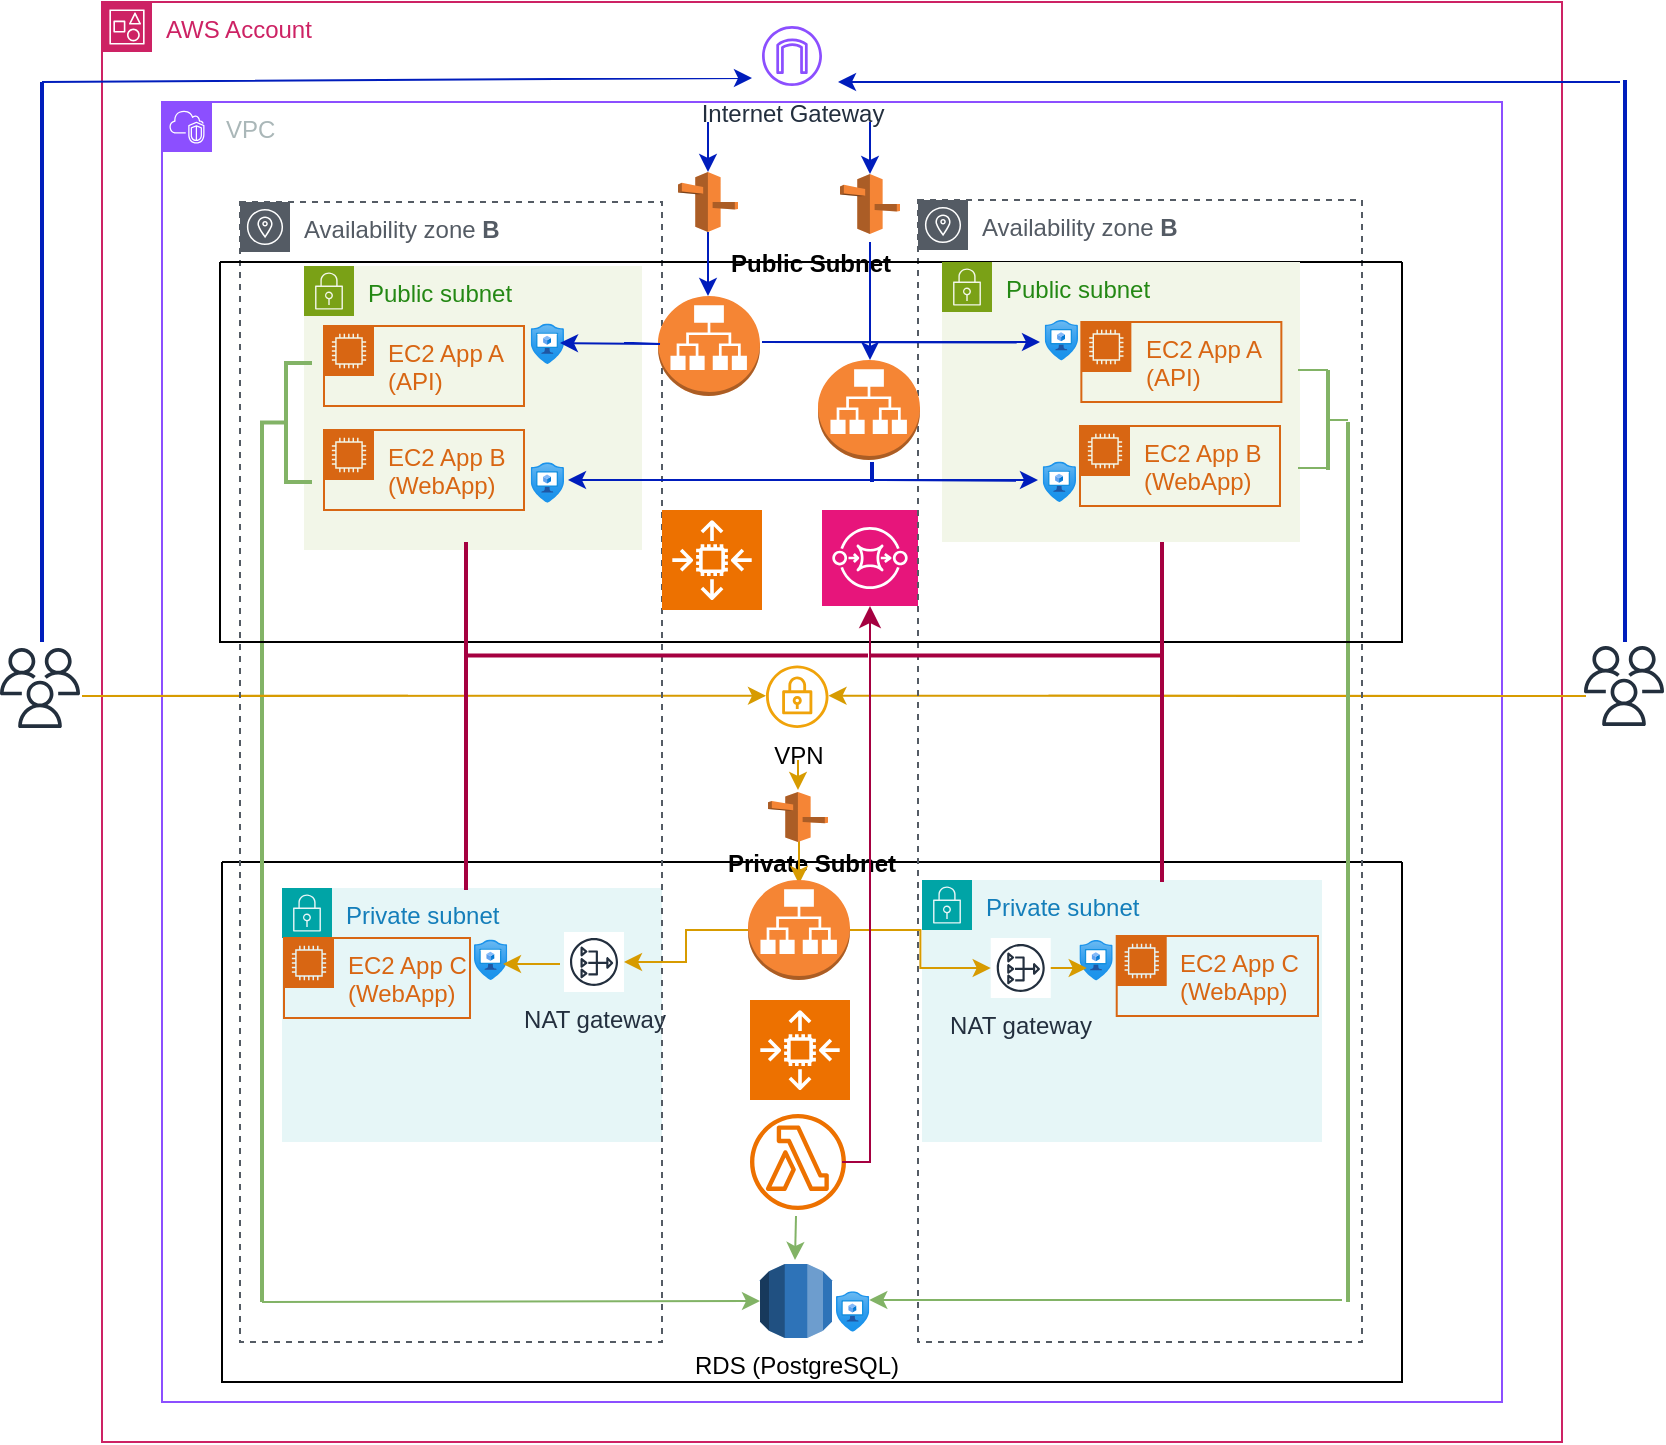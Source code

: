 <mxfile version="24.2.1" type="github">
  <diagram name="Page-1" id="gSooiQx2TL4_eroyyXrg">
    <mxGraphModel dx="1194" dy="716" grid="1" gridSize="10" guides="1" tooltips="1" connect="1" arrows="1" fold="1" page="1" pageScale="1" pageWidth="850" pageHeight="1100" math="0" shadow="0">
      <root>
        <mxCell id="0" />
        <mxCell id="1" parent="0" />
        <mxCell id="qh6bIkeYXSryROl8LY-i-43" value="AWS Account" style="points=[[0,0],[0.25,0],[0.5,0],[0.75,0],[1,0],[1,0.25],[1,0.5],[1,0.75],[1,1],[0.75,1],[0.5,1],[0.25,1],[0,1],[0,0.75],[0,0.5],[0,0.25]];outlineConnect=0;gradientColor=none;html=1;whiteSpace=wrap;fontSize=12;fontStyle=0;container=1;pointerEvents=0;collapsible=0;recursiveResize=0;shape=mxgraph.aws4.group;grIcon=mxgraph.aws4.group_account;strokeColor=#CD2264;fillColor=none;verticalAlign=top;align=left;spacingLeft=30;fontColor=#CD2264;dashed=0;" parent="1" vertex="1">
          <mxGeometry x="60" y="20" width="730" height="720" as="geometry" />
        </mxCell>
        <mxCell id="qh6bIkeYXSryROl8LY-i-1" value="VPC" style="points=[[0,0],[0.25,0],[0.5,0],[0.75,0],[1,0],[1,0.25],[1,0.5],[1,0.75],[1,1],[0.75,1],[0.5,1],[0.25,1],[0,1],[0,0.75],[0,0.5],[0,0.25]];outlineConnect=0;gradientColor=none;html=1;whiteSpace=wrap;fontSize=12;fontStyle=0;container=1;pointerEvents=0;collapsible=0;recursiveResize=0;shape=mxgraph.aws4.group;grIcon=mxgraph.aws4.group_vpc2;strokeColor=#8C4FFF;fillColor=none;verticalAlign=top;align=left;spacingLeft=30;fontColor=#AAB7B8;dashed=0;" parent="qh6bIkeYXSryROl8LY-i-43" vertex="1">
          <mxGeometry x="30" y="50" width="670" height="650" as="geometry" />
        </mxCell>
        <mxCell id="qh6bIkeYXSryROl8LY-i-3" value="Public subnet" style="points=[[0,0],[0.25,0],[0.5,0],[0.75,0],[1,0],[1,0.25],[1,0.5],[1,0.75],[1,1],[0.75,1],[0.5,1],[0.25,1],[0,1],[0,0.75],[0,0.5],[0,0.25]];outlineConnect=0;gradientColor=none;html=1;whiteSpace=wrap;fontSize=12;fontStyle=0;container=1;pointerEvents=0;collapsible=0;recursiveResize=0;shape=mxgraph.aws4.group;grIcon=mxgraph.aws4.group_security_group;grStroke=0;strokeColor=#7AA116;fillColor=#F2F6E8;verticalAlign=top;align=left;spacingLeft=30;fontColor=#248814;dashed=0;" parent="qh6bIkeYXSryROl8LY-i-1" vertex="1">
          <mxGeometry x="71" y="82" width="169" height="142" as="geometry" />
        </mxCell>
        <mxCell id="qh6bIkeYXSryROl8LY-i-5" value="EC2 App A (API)" style="points=[[0,0],[0.25,0],[0.5,0],[0.75,0],[1,0],[1,0.25],[1,0.5],[1,0.75],[1,1],[0.75,1],[0.5,1],[0.25,1],[0,1],[0,0.75],[0,0.5],[0,0.25]];outlineConnect=0;gradientColor=none;html=1;whiteSpace=wrap;fontSize=12;fontStyle=0;container=1;pointerEvents=0;collapsible=0;recursiveResize=0;shape=mxgraph.aws4.group;grIcon=mxgraph.aws4.group_ec2_instance_contents;strokeColor=#D86613;fillColor=none;verticalAlign=top;align=left;spacingLeft=30;fontColor=#D86613;dashed=0;" parent="qh6bIkeYXSryROl8LY-i-3" vertex="1">
          <mxGeometry x="10" y="30" width="100" height="40" as="geometry" />
        </mxCell>
        <mxCell id="qh6bIkeYXSryROl8LY-i-6" value="EC2 App B (WebApp)" style="points=[[0,0],[0.25,0],[0.5,0],[0.75,0],[1,0],[1,0.25],[1,0.5],[1,0.75],[1,1],[0.75,1],[0.5,1],[0.25,1],[0,1],[0,0.75],[0,0.5],[0,0.25]];outlineConnect=0;gradientColor=none;html=1;whiteSpace=wrap;fontSize=12;fontStyle=0;container=1;pointerEvents=0;collapsible=0;recursiveResize=0;shape=mxgraph.aws4.group;grIcon=mxgraph.aws4.group_ec2_instance_contents;strokeColor=#D86613;fillColor=none;verticalAlign=top;align=left;spacingLeft=30;fontColor=#D86613;dashed=0;" parent="qh6bIkeYXSryROl8LY-i-3" vertex="1">
          <mxGeometry x="10" y="82" width="100" height="40" as="geometry" />
        </mxCell>
        <mxCell id="qh6bIkeYXSryROl8LY-i-10" value="" style="image;aspect=fixed;html=1;points=[];align=center;fontSize=12;image=img/lib/azure2/security/Application_Security_Groups.svg;" parent="qh6bIkeYXSryROl8LY-i-3" vertex="1">
          <mxGeometry x="113.36" y="98.15" width="16.64" height="20.21" as="geometry" />
        </mxCell>
        <mxCell id="qh6bIkeYXSryROl8LY-i-38" value="" style="image;aspect=fixed;html=1;points=[];align=center;fontSize=12;image=img/lib/azure2/security/Application_Security_Groups.svg;" parent="qh6bIkeYXSryROl8LY-i-3" vertex="1">
          <mxGeometry x="113.36" y="28.79" width="16.64" height="20.21" as="geometry" />
        </mxCell>
        <mxCell id="qh6bIkeYXSryROl8LY-i-16" value="Private subnet" style="points=[[0,0],[0.25,0],[0.5,0],[0.75,0],[1,0],[1,0.25],[1,0.5],[1,0.75],[1,1],[0.75,1],[0.5,1],[0.25,1],[0,1],[0,0.75],[0,0.5],[0,0.25]];outlineConnect=0;gradientColor=none;html=1;whiteSpace=wrap;fontSize=12;fontStyle=0;container=1;pointerEvents=0;collapsible=0;recursiveResize=0;shape=mxgraph.aws4.group;grIcon=mxgraph.aws4.group_security_group;grStroke=0;strokeColor=#00A4A6;fillColor=#E6F6F7;verticalAlign=top;align=left;spacingLeft=30;fontColor=#147EBA;dashed=0;" parent="qh6bIkeYXSryROl8LY-i-1" vertex="1">
          <mxGeometry x="60" y="393" width="190" height="127" as="geometry" />
        </mxCell>
        <mxCell id="qh6bIkeYXSryROl8LY-i-17" value="EC2 App C (WebApp)" style="points=[[0,0],[0.25,0],[0.5,0],[0.75,0],[1,0],[1,0.25],[1,0.5],[1,0.75],[1,1],[0.75,1],[0.5,1],[0.25,1],[0,1],[0,0.75],[0,0.5],[0,0.25]];outlineConnect=0;gradientColor=none;html=1;whiteSpace=wrap;fontSize=12;fontStyle=0;container=1;pointerEvents=0;collapsible=0;recursiveResize=0;shape=mxgraph.aws4.group;grIcon=mxgraph.aws4.group_ec2_instance_contents;strokeColor=#D86613;fillColor=none;verticalAlign=top;align=left;spacingLeft=30;fontColor=#D86613;dashed=0;" parent="qh6bIkeYXSryROl8LY-i-16" vertex="1">
          <mxGeometry x="1" y="25" width="93" height="40" as="geometry" />
        </mxCell>
        <mxCell id="qh6bIkeYXSryROl8LY-i-20" value="" style="sketch=0;outlineConnect=0;fontColor=#232F3E;gradientColor=none;fillColor=#ED7100;strokeColor=none;dashed=0;verticalLabelPosition=bottom;verticalAlign=top;align=center;html=1;fontSize=12;fontStyle=0;aspect=fixed;pointerEvents=1;shape=mxgraph.aws4.lambda_function;" parent="qh6bIkeYXSryROl8LY-i-16" vertex="1">
          <mxGeometry x="234" y="113" width="48" height="48" as="geometry" />
        </mxCell>
        <mxCell id="qh6bIkeYXSryROl8LY-i-41" value="" style="image;aspect=fixed;html=1;points=[];align=center;fontSize=12;image=img/lib/azure2/security/Application_Security_Groups.svg;" parent="qh6bIkeYXSryROl8LY-i-16" vertex="1">
          <mxGeometry x="96" y="25.79" width="16.64" height="20.21" as="geometry" />
        </mxCell>
        <mxCell id="qh6bIkeYXSryROl8LY-i-45" value="Internet Gateway" style="sketch=0;outlineConnect=0;fontColor=#232F3E;gradientColor=none;fillColor=#8C4FFF;strokeColor=none;dashed=0;verticalLabelPosition=bottom;verticalAlign=top;align=center;html=1;fontSize=12;fontStyle=0;aspect=fixed;pointerEvents=1;shape=mxgraph.aws4.internet_gateway;" parent="qh6bIkeYXSryROl8LY-i-1" vertex="1">
          <mxGeometry x="300" y="-38" width="30" height="30" as="geometry" />
        </mxCell>
        <mxCell id="qh6bIkeYXSryROl8LY-i-59" value="" style="sketch=0;points=[[0,0,0],[0.25,0,0],[0.5,0,0],[0.75,0,0],[1,0,0],[0,1,0],[0.25,1,0],[0.5,1,0],[0.75,1,0],[1,1,0],[0,0.25,0],[0,0.5,0],[0,0.75,0],[1,0.25,0],[1,0.5,0],[1,0.75,0]];outlineConnect=0;fontColor=#232F3E;fillColor=#E7157B;strokeColor=#ffffff;dashed=0;verticalLabelPosition=bottom;verticalAlign=top;align=center;html=1;fontSize=12;fontStyle=0;aspect=fixed;shape=mxgraph.aws4.resourceIcon;resIcon=mxgraph.aws4.sqs;" parent="qh6bIkeYXSryROl8LY-i-1" vertex="1">
          <mxGeometry x="330" y="204" width="48" height="48" as="geometry" />
        </mxCell>
        <mxCell id="qh6bIkeYXSryROl8LY-i-111" value="Private Subnet" style="swimlane;startSize=0;" parent="qh6bIkeYXSryROl8LY-i-1" vertex="1">
          <mxGeometry x="30" y="380" width="590" height="260" as="geometry" />
        </mxCell>
        <mxCell id="qh6bIkeYXSryROl8LY-i-98" value="NAT gateway" style="sketch=0;outlineConnect=0;fontColor=#232F3E;gradientColor=none;strokeColor=#232F3E;fillColor=#ffffff;dashed=0;verticalLabelPosition=bottom;verticalAlign=top;align=center;html=1;fontSize=12;fontStyle=0;aspect=fixed;shape=mxgraph.aws4.resourceIcon;resIcon=mxgraph.aws4.nat_gateway;" parent="qh6bIkeYXSryROl8LY-i-111" vertex="1">
          <mxGeometry x="171" y="35" width="30" height="30" as="geometry" />
        </mxCell>
        <mxCell id="qh6bIkeYXSryROl8LY-i-85" value="Private subnet" style="points=[[0,0],[0.25,0],[0.5,0],[0.75,0],[1,0],[1,0.25],[1,0.5],[1,0.75],[1,1],[0.75,1],[0.5,1],[0.25,1],[0,1],[0,0.75],[0,0.5],[0,0.25]];outlineConnect=0;gradientColor=none;html=1;whiteSpace=wrap;fontSize=12;fontStyle=0;container=1;pointerEvents=0;collapsible=0;recursiveResize=0;shape=mxgraph.aws4.group;grIcon=mxgraph.aws4.group_security_group;grStroke=0;strokeColor=#00A4A6;fillColor=#E6F6F7;verticalAlign=top;align=left;spacingLeft=30;fontColor=#147EBA;dashed=0;" parent="qh6bIkeYXSryROl8LY-i-111" vertex="1">
          <mxGeometry x="350" y="9" width="200" height="131" as="geometry" />
        </mxCell>
        <mxCell id="qh6bIkeYXSryROl8LY-i-86" value="EC2 App C (WebApp)" style="points=[[0,0],[0.25,0],[0.5,0],[0.75,0],[1,0],[1,0.25],[1,0.5],[1,0.75],[1,1],[0.75,1],[0.5,1],[0.25,1],[0,1],[0,0.75],[0,0.5],[0,0.25]];outlineConnect=0;gradientColor=none;html=1;whiteSpace=wrap;fontSize=12;fontStyle=0;container=1;pointerEvents=0;collapsible=0;recursiveResize=0;shape=mxgraph.aws4.group;grIcon=mxgraph.aws4.group_ec2_instance_contents;strokeColor=#D86613;fillColor=none;verticalAlign=top;align=left;spacingLeft=30;fontColor=#D86613;dashed=0;" parent="qh6bIkeYXSryROl8LY-i-85" vertex="1">
          <mxGeometry x="97.36" y="28" width="100.64" height="40" as="geometry" />
        </mxCell>
        <mxCell id="qh6bIkeYXSryROl8LY-i-91" value="" style="image;aspect=fixed;html=1;points=[];align=center;fontSize=12;image=img/lib/azure2/security/Application_Security_Groups.svg;" parent="qh6bIkeYXSryROl8LY-i-85" vertex="1">
          <mxGeometry x="78.72" y="30" width="16.64" height="20.21" as="geometry" />
        </mxCell>
        <mxCell id="qh6bIkeYXSryROl8LY-i-157" value="" style="edgeStyle=orthogonalEdgeStyle;rounded=0;orthogonalLoop=1;jettySize=auto;html=1;fillColor=#ffe6cc;strokeColor=#d79b00;" parent="qh6bIkeYXSryROl8LY-i-85" edge="1">
          <mxGeometry relative="1" as="geometry">
            <mxPoint x="47.36" y="44" as="sourcePoint" />
            <mxPoint x="82.36" y="44" as="targetPoint" />
          </mxGeometry>
        </mxCell>
        <mxCell id="qh6bIkeYXSryROl8LY-i-121" value="NAT gateway" style="sketch=0;outlineConnect=0;fontColor=#232F3E;gradientColor=none;strokeColor=#232F3E;fillColor=#ffffff;dashed=0;verticalLabelPosition=bottom;verticalAlign=top;align=center;html=1;fontSize=12;fontStyle=0;aspect=fixed;shape=mxgraph.aws4.resourceIcon;resIcon=mxgraph.aws4.nat_gateway;" parent="qh6bIkeYXSryROl8LY-i-85" vertex="1">
          <mxGeometry x="34.36" y="29" width="30" height="30" as="geometry" />
        </mxCell>
        <mxCell id="qh6bIkeYXSryROl8LY-i-24" value="RDS (PostgreSQL)" style="outlineConnect=0;dashed=0;verticalLabelPosition=bottom;verticalAlign=top;align=center;html=1;shape=mxgraph.aws3.rds;fillColor=#2E73B8;gradientColor=none;" parent="qh6bIkeYXSryROl8LY-i-111" vertex="1">
          <mxGeometry x="269" y="201" width="36" height="37" as="geometry" />
        </mxCell>
        <mxCell id="qh6bIkeYXSryROl8LY-i-39" value="" style="image;aspect=fixed;html=1;points=[];align=center;fontSize=12;image=img/lib/azure2/security/Application_Security_Groups.svg;" parent="qh6bIkeYXSryROl8LY-i-111" vertex="1">
          <mxGeometry x="307" y="214.64" width="16.64" height="20.21" as="geometry" />
        </mxCell>
        <mxCell id="qh6bIkeYXSryROl8LY-i-169" value="" style="endArrow=classic;html=1;rounded=0;fillColor=#d5e8d4;strokeColor=#82b366;" parent="qh6bIkeYXSryROl8LY-i-111" edge="1">
          <mxGeometry width="50" height="50" relative="1" as="geometry">
            <mxPoint x="287" y="177" as="sourcePoint" />
            <mxPoint x="286.5" y="199" as="targetPoint" />
          </mxGeometry>
        </mxCell>
        <mxCell id="qh6bIkeYXSryROl8LY-i-208" value="" style="endArrow=classic;html=1;rounded=0;fillColor=#d5e8d4;strokeColor=#82b366;" parent="qh6bIkeYXSryROl8LY-i-111" edge="1">
          <mxGeometry width="50" height="50" relative="1" as="geometry">
            <mxPoint x="433.64" y="219" as="sourcePoint" />
            <mxPoint x="323.64" y="219" as="targetPoint" />
            <Array as="points">
              <mxPoint x="560" y="219" />
            </Array>
          </mxGeometry>
        </mxCell>
        <mxCell id="qh6bIkeYXSryROl8LY-i-210" value="" style="endArrow=classic;html=1;rounded=0;fillColor=#ffe6cc;strokeColor=#d79b00;" parent="qh6bIkeYXSryROl8LY-i-111" edge="1">
          <mxGeometry width="50" height="50" relative="1" as="geometry">
            <mxPoint x="288.5" y="-14" as="sourcePoint" />
            <mxPoint x="288.5" y="11" as="targetPoint" />
          </mxGeometry>
        </mxCell>
        <mxCell id="qh6bIkeYXSryROl8LY-i-211" value="" style="edgeStyle=orthogonalEdgeStyle;rounded=0;orthogonalLoop=1;jettySize=auto;html=1;fillColor=#ffe6cc;strokeColor=#d79b00;" parent="qh6bIkeYXSryROl8LY-i-111" edge="1">
          <mxGeometry relative="1" as="geometry">
            <mxPoint x="169" y="51" as="sourcePoint" />
            <mxPoint x="140.5" y="51" as="targetPoint" />
          </mxGeometry>
        </mxCell>
        <mxCell id="qh6bIkeYXSryROl8LY-i-47" value="VPN" style="sketch=0;outlineConnect=0;fillColor=#f0a30a;strokeColor=#BD7000;dashed=0;verticalLabelPosition=bottom;verticalAlign=top;align=center;html=1;fontSize=12;fontStyle=0;aspect=fixed;pointerEvents=1;shape=mxgraph.aws4.vpn_gateway;fontColor=#000000;" parent="qh6bIkeYXSryROl8LY-i-1" vertex="1">
          <mxGeometry x="302" y="281.75" width="31.25" height="31.25" as="geometry" />
        </mxCell>
        <mxCell id="qh6bIkeYXSryROl8LY-i-125" value="" style="endArrow=classic;html=1;rounded=0;fillColor=#0050ef;strokeColor=#001DBC;entryX=0.5;entryY=0;entryDx=0;entryDy=0;entryPerimeter=0;" parent="qh6bIkeYXSryROl8LY-i-1" target="qh6bIkeYXSryROl8LY-i-182" edge="1">
          <mxGeometry width="50" height="50" relative="1" as="geometry">
            <mxPoint x="273" y="10" as="sourcePoint" />
            <mxPoint x="273" y="30" as="targetPoint" />
          </mxGeometry>
        </mxCell>
        <mxCell id="qh6bIkeYXSryROl8LY-i-128" value="" style="line;strokeWidth=2;direction=south;html=1;fillColor=#d5e8d4;strokeColor=#82b366;" parent="qh6bIkeYXSryROl8LY-i-1" vertex="1">
          <mxGeometry x="45" y="160" width="10" height="440" as="geometry" />
        </mxCell>
        <mxCell id="qh6bIkeYXSryROl8LY-i-139" value="" style="endArrow=classic;html=1;rounded=0;fillColor=#ffe6cc;strokeColor=#d79b00;" parent="qh6bIkeYXSryROl8LY-i-1" edge="1">
          <mxGeometry width="50" height="50" relative="1" as="geometry">
            <mxPoint x="443.25" y="296.88" as="sourcePoint" />
            <mxPoint x="333.25" y="296.88" as="targetPoint" />
            <Array as="points">
              <mxPoint x="712" y="297" />
            </Array>
          </mxGeometry>
        </mxCell>
        <mxCell id="qh6bIkeYXSryROl8LY-i-167" value="" style="line;strokeWidth=2;direction=south;html=1;fillColor=#d5e8d4;strokeColor=#82b366;" parent="qh6bIkeYXSryROl8LY-i-1" vertex="1">
          <mxGeometry x="588" y="160" width="10" height="440" as="geometry" />
        </mxCell>
        <mxCell id="qh6bIkeYXSryROl8LY-i-182" value="" style="outlineConnect=0;dashed=0;verticalLabelPosition=bottom;verticalAlign=top;align=center;html=1;shape=mxgraph.aws3.route_53;fillColor=#F58536;gradientColor=none;" parent="qh6bIkeYXSryROl8LY-i-1" vertex="1">
          <mxGeometry x="258" y="35" width="30" height="30" as="geometry" />
        </mxCell>
        <mxCell id="qh6bIkeYXSryROl8LY-i-159" value="" style="endArrow=classic;html=1;rounded=0;fillColor=#d5e8d4;strokeColor=#82b366;exitX=1;exitY=0.5;exitDx=0;exitDy=0;exitPerimeter=0;entryX=0;entryY=0.5;entryDx=0;entryDy=0;entryPerimeter=0;" parent="qh6bIkeYXSryROl8LY-i-1" target="qh6bIkeYXSryROl8LY-i-24" edge="1">
          <mxGeometry width="50" height="50" relative="1" as="geometry">
            <mxPoint x="50" y="600" as="sourcePoint" />
            <mxPoint x="300" y="595" as="targetPoint" />
          </mxGeometry>
        </mxCell>
        <mxCell id="qh6bIkeYXSryROl8LY-i-198" value="" style="endArrow=classic;html=1;rounded=0;fillColor=#ffe6cc;strokeColor=#d79b00;" parent="qh6bIkeYXSryROl8LY-i-1" edge="1">
          <mxGeometry width="50" height="50" relative="1" as="geometry">
            <mxPoint x="318" y="329" as="sourcePoint" />
            <mxPoint x="318" y="344" as="targetPoint" />
          </mxGeometry>
        </mxCell>
        <mxCell id="qh6bIkeYXSryROl8LY-i-209" value="" style="endArrow=classic;html=1;rounded=0;fillColor=#ffe6cc;strokeColor=#d79b00;" parent="qh6bIkeYXSryROl8LY-i-1" edge="1">
          <mxGeometry width="50" height="50" relative="1" as="geometry">
            <mxPoint x="123" y="296.88" as="sourcePoint" />
            <mxPoint x="302" y="296.88" as="targetPoint" />
            <Array as="points">
              <mxPoint x="-40" y="297" />
            </Array>
          </mxGeometry>
        </mxCell>
        <mxCell id="qh6bIkeYXSryROl8LY-i-126" value="Availability zone &lt;b&gt;B&lt;/b&gt;" style="sketch=0;outlineConnect=0;gradientColor=none;html=1;whiteSpace=wrap;fontSize=12;fontStyle=0;shape=mxgraph.aws4.group;grIcon=mxgraph.aws4.group_availability_zone;strokeColor=#545B64;fillColor=none;verticalAlign=top;align=left;spacingLeft=30;fontColor=#545B64;dashed=1;" parent="qh6bIkeYXSryROl8LY-i-1" vertex="1">
          <mxGeometry x="39" y="50" width="211" height="570" as="geometry" />
        </mxCell>
        <mxCell id="qh6bIkeYXSryROl8LY-i-104" value="Availability zone &lt;b&gt;B&lt;/b&gt;" style="sketch=0;outlineConnect=0;gradientColor=none;html=1;whiteSpace=wrap;fontSize=12;fontStyle=0;shape=mxgraph.aws4.group;grIcon=mxgraph.aws4.group_availability_zone;strokeColor=#545B64;fillColor=none;verticalAlign=top;align=left;spacingLeft=30;fontColor=#545B64;dashed=1;" parent="qh6bIkeYXSryROl8LY-i-1" vertex="1">
          <mxGeometry x="378" y="49" width="222" height="571" as="geometry" />
        </mxCell>
        <mxCell id="qh6bIkeYXSryROl8LY-i-227" value="" style="line;strokeWidth=2;html=1;fillColor=#d80073;fontColor=#ffffff;strokeColor=#A50040;" parent="qh6bIkeYXSryROl8LY-i-1" vertex="1">
          <mxGeometry x="153" y="271.75" width="200" height="10" as="geometry" />
        </mxCell>
        <mxCell id="qh6bIkeYXSryROl8LY-i-183" value="" style="endArrow=classic;html=1;rounded=0;fillColor=#0050ef;strokeColor=#001DBC;exitX=0;exitY=0.5;exitDx=0;exitDy=0;exitPerimeter=0;" parent="qh6bIkeYXSryROl8LY-i-43" source="qh6bIkeYXSryROl8LY-i-123" edge="1">
          <mxGeometry width="50" height="50" relative="1" as="geometry">
            <mxPoint x="43" y="38" as="sourcePoint" />
            <mxPoint x="325" y="38" as="targetPoint" />
            <Array as="points">
              <mxPoint x="324" y="38" />
            </Array>
          </mxGeometry>
        </mxCell>
        <mxCell id="qh6bIkeYXSryROl8LY-i-70" value="" style="outlineConnect=0;dashed=0;verticalLabelPosition=bottom;verticalAlign=top;align=center;html=1;shape=mxgraph.aws3.application_load_balancer;fillColor=#F58534;gradientColor=none;" parent="1" vertex="1">
          <mxGeometry x="338" y="167" width="51" height="50" as="geometry" />
        </mxCell>
        <mxCell id="qh6bIkeYXSryROl8LY-i-148" value="" style="edgeStyle=orthogonalEdgeStyle;rounded=0;orthogonalLoop=1;jettySize=auto;html=1;fillColor=#ffe6cc;strokeColor=#d79b00;" parent="1" source="qh6bIkeYXSryROl8LY-i-96" target="qh6bIkeYXSryROl8LY-i-121" edge="1">
          <mxGeometry relative="1" as="geometry" />
        </mxCell>
        <mxCell id="qh6bIkeYXSryROl8LY-i-151" value="" style="edgeStyle=orthogonalEdgeStyle;rounded=0;orthogonalLoop=1;jettySize=auto;html=1;fillColor=#ffe6cc;strokeColor=#d79b00;" parent="1" source="qh6bIkeYXSryROl8LY-i-96" target="qh6bIkeYXSryROl8LY-i-98" edge="1">
          <mxGeometry relative="1" as="geometry" />
        </mxCell>
        <mxCell id="qh6bIkeYXSryROl8LY-i-96" value="" style="outlineConnect=0;dashed=0;verticalLabelPosition=bottom;verticalAlign=top;align=center;html=1;shape=mxgraph.aws3.application_load_balancer;fillColor=#F58534;gradientColor=none;" parent="1" vertex="1">
          <mxGeometry x="383" y="459" width="51" height="50" as="geometry" />
        </mxCell>
        <mxCell id="qh6bIkeYXSryROl8LY-i-97" value="" style="sketch=0;points=[[0,0,0],[0.25,0,0],[0.5,0,0],[0.75,0,0],[1,0,0],[0,1,0],[0.25,1,0],[0.5,1,0],[0.75,1,0],[1,1,0],[0,0.25,0],[0,0.5,0],[0,0.75,0],[1,0.25,0],[1,0.5,0],[1,0.75,0]];outlineConnect=0;fontColor=#232F3E;fillColor=#ED7100;strokeColor=#ffffff;dashed=0;verticalLabelPosition=bottom;verticalAlign=top;align=center;html=1;fontSize=12;fontStyle=0;aspect=fixed;shape=mxgraph.aws4.resourceIcon;resIcon=mxgraph.aws4.auto_scaling2;" parent="1" vertex="1">
          <mxGeometry x="384" y="519" width="50" height="50" as="geometry" />
        </mxCell>
        <mxCell id="qh6bIkeYXSryROl8LY-i-110" value="" style="sketch=0;outlineConnect=0;fontColor=#232F3E;gradientColor=none;fillColor=#232F3D;strokeColor=none;dashed=0;verticalLabelPosition=bottom;verticalAlign=top;align=center;html=1;fontSize=12;fontStyle=0;aspect=fixed;pointerEvents=1;shape=mxgraph.aws4.users;" parent="1" vertex="1">
          <mxGeometry x="9" y="343" width="40" height="40" as="geometry" />
        </mxCell>
        <mxCell id="qh6bIkeYXSryROl8LY-i-112" value="Public Subnet" style="swimlane;startSize=0;" parent="1" vertex="1">
          <mxGeometry x="119" y="150" width="591" height="190" as="geometry" />
        </mxCell>
        <mxCell id="qh6bIkeYXSryROl8LY-i-80" value="Public subnet" style="points=[[0,0],[0.25,0],[0.5,0],[0.75,0],[1,0],[1,0.25],[1,0.5],[1,0.75],[1,1],[0.75,1],[0.5,1],[0.25,1],[0,1],[0,0.75],[0,0.5],[0,0.25]];outlineConnect=0;gradientColor=none;html=1;whiteSpace=wrap;fontSize=12;fontStyle=0;container=1;pointerEvents=0;collapsible=0;recursiveResize=0;shape=mxgraph.aws4.group;grIcon=mxgraph.aws4.group_security_group;grStroke=0;strokeColor=#7AA116;fillColor=#F2F6E8;verticalAlign=top;align=left;spacingLeft=30;fontColor=#248814;dashed=0;" parent="qh6bIkeYXSryROl8LY-i-112" vertex="1">
          <mxGeometry x="361" width="179" height="140" as="geometry" />
        </mxCell>
        <mxCell id="qh6bIkeYXSryROl8LY-i-81" value="EC2 App A (API)" style="points=[[0,0],[0.25,0],[0.5,0],[0.75,0],[1,0],[1,0.25],[1,0.5],[1,0.75],[1,1],[0.75,1],[0.5,1],[0.25,1],[0,1],[0,0.75],[0,0.5],[0,0.25]];outlineConnect=0;gradientColor=none;html=1;whiteSpace=wrap;fontSize=12;fontStyle=0;container=1;pointerEvents=0;collapsible=0;recursiveResize=0;shape=mxgraph.aws4.group;grIcon=mxgraph.aws4.group_ec2_instance_contents;strokeColor=#D86613;fillColor=none;verticalAlign=top;align=left;spacingLeft=30;fontColor=#D86613;dashed=0;" parent="qh6bIkeYXSryROl8LY-i-80" vertex="1">
          <mxGeometry x="69.68" y="30" width="100" height="40" as="geometry" />
        </mxCell>
        <mxCell id="qh6bIkeYXSryROl8LY-i-82" value="EC2 App B (WebApp)" style="points=[[0,0],[0.25,0],[0.5,0],[0.75,0],[1,0],[1,0.25],[1,0.5],[1,0.75],[1,1],[0.75,1],[0.5,1],[0.25,1],[0,1],[0,0.75],[0,0.5],[0,0.25]];outlineConnect=0;gradientColor=none;html=1;whiteSpace=wrap;fontSize=12;fontStyle=0;container=1;pointerEvents=0;collapsible=0;recursiveResize=0;shape=mxgraph.aws4.group;grIcon=mxgraph.aws4.group_ec2_instance_contents;strokeColor=#D86613;fillColor=none;verticalAlign=top;align=left;spacingLeft=30;fontColor=#D86613;dashed=0;" parent="qh6bIkeYXSryROl8LY-i-80" vertex="1">
          <mxGeometry x="69" y="82" width="100" height="40" as="geometry" />
        </mxCell>
        <mxCell id="qh6bIkeYXSryROl8LY-i-83" value="" style="image;aspect=fixed;html=1;points=[];align=center;fontSize=12;image=img/lib/azure2/security/Application_Security_Groups.svg;fillColor=#0050ef;fontColor=#ffffff;strokeColor=#001DBC;" parent="qh6bIkeYXSryROl8LY-i-80" vertex="1">
          <mxGeometry x="50.36" y="99.79" width="16.64" height="20.21" as="geometry" />
        </mxCell>
        <mxCell id="qh6bIkeYXSryROl8LY-i-84" value="" style="image;aspect=fixed;html=1;points=[];align=center;fontSize=12;image=img/lib/azure2/security/Application_Security_Groups.svg;fillColor=#0050ef;fontColor=#ffffff;strokeColor=#001DBC;" parent="qh6bIkeYXSryROl8LY-i-80" vertex="1">
          <mxGeometry x="51.36" y="29.0" width="16.64" height="20.21" as="geometry" />
        </mxCell>
        <mxCell id="qh6bIkeYXSryROl8LY-i-190" value="" style="endArrow=classic;html=1;rounded=0;fillColor=#0050ef;strokeColor=#001DBC;" parent="qh6bIkeYXSryROl8LY-i-80" edge="1">
          <mxGeometry width="50" height="50" relative="1" as="geometry">
            <mxPoint x="37.36" y="40.21" as="sourcePoint" />
            <mxPoint x="49" y="40" as="targetPoint" />
            <Array as="points">
              <mxPoint x="-90" y="40" />
            </Array>
          </mxGeometry>
        </mxCell>
        <mxCell id="qh6bIkeYXSryROl8LY-i-195" value="" style="endArrow=classic;html=1;rounded=0;fillColor=#0050ef;strokeColor=#001DBC;" parent="qh6bIkeYXSryROl8LY-i-80" edge="1">
          <mxGeometry width="50" height="50" relative="1" as="geometry">
            <mxPoint x="37" y="109.4" as="sourcePoint" />
            <mxPoint x="48" y="109" as="targetPoint" />
            <Array as="points">
              <mxPoint x="-30" y="109" />
            </Array>
          </mxGeometry>
        </mxCell>
        <mxCell id="qh6bIkeYXSryROl8LY-i-127" value="" style="strokeWidth=2;html=1;shape=mxgraph.flowchart.annotation_2;align=left;labelPosition=right;pointerEvents=1;fillColor=#d5e8d4;strokeColor=#82b366;" parent="qh6bIkeYXSryROl8LY-i-112" vertex="1">
          <mxGeometry x="20" y="50.5" width="26" height="59.5" as="geometry" />
        </mxCell>
        <mxCell id="qh6bIkeYXSryROl8LY-i-188" value="" style="endArrow=classic;html=1;rounded=0;fillColor=#0050ef;strokeColor=#001DBC;" parent="qh6bIkeYXSryROl8LY-i-112" edge="1">
          <mxGeometry width="50" height="50" relative="1" as="geometry">
            <mxPoint x="202" y="40.5" as="sourcePoint" />
            <mxPoint x="170" y="40.5" as="targetPoint" />
            <Array as="points">
              <mxPoint x="220" y="41" />
            </Array>
          </mxGeometry>
        </mxCell>
        <mxCell id="qh6bIkeYXSryROl8LY-i-192" value="" style="endArrow=classic;html=1;rounded=0;fillColor=#0050ef;strokeColor=#001DBC;" parent="qh6bIkeYXSryROl8LY-i-112" edge="1">
          <mxGeometry width="50" height="50" relative="1" as="geometry">
            <mxPoint x="234" y="109" as="sourcePoint" />
            <mxPoint x="174" y="109" as="targetPoint" />
            <Array as="points">
              <mxPoint x="331" y="109" />
            </Array>
          </mxGeometry>
        </mxCell>
        <mxCell id="qh6bIkeYXSryROl8LY-i-95" value="" style="sketch=0;points=[[0,0,0],[0.25,0,0],[0.5,0,0],[0.75,0,0],[1,0,0],[0,1,0],[0.25,1,0],[0.5,1,0],[0.75,1,0],[1,1,0],[0,0.25,0],[0,0.5,0],[0,0.75,0],[1,0.25,0],[1,0.5,0],[1,0.75,0]];outlineConnect=0;fontColor=#232F3E;fillColor=#ED7100;strokeColor=#ffffff;dashed=0;verticalLabelPosition=bottom;verticalAlign=top;align=center;html=1;fontSize=12;fontStyle=0;aspect=fixed;shape=mxgraph.aws4.resourceIcon;resIcon=mxgraph.aws4.auto_scaling2;" parent="qh6bIkeYXSryROl8LY-i-112" vertex="1">
          <mxGeometry x="221" y="124" width="50" height="50" as="geometry" />
        </mxCell>
        <mxCell id="qh6bIkeYXSryROl8LY-i-206" value="" style="line;strokeWidth=2;direction=south;html=1;fillColor=#0050ef;strokeColor=#001DBC;fontColor=#ffffff;" parent="qh6bIkeYXSryROl8LY-i-112" vertex="1">
          <mxGeometry x="321" y="100" width="10" height="10" as="geometry" />
        </mxCell>
        <mxCell id="qh6bIkeYXSryROl8LY-i-123" value="" style="line;strokeWidth=2;direction=south;html=1;fillColor=#0050ef;fontColor=#ffffff;strokeColor=#001DBC;" parent="1" vertex="1">
          <mxGeometry x="28" y="60" width="4" height="280" as="geometry" />
        </mxCell>
        <mxCell id="qh6bIkeYXSryROl8LY-i-132" value="" style="endArrow=classic;html=1;rounded=0;fillColor=#0050ef;strokeColor=#001DBC;" parent="1" edge="1">
          <mxGeometry width="50" height="50" relative="1" as="geometry">
            <mxPoint x="538" y="60" as="sourcePoint" />
            <mxPoint x="428" y="60" as="targetPoint" />
            <Array as="points">
              <mxPoint x="819" y="60" />
            </Array>
          </mxGeometry>
        </mxCell>
        <mxCell id="qh6bIkeYXSryROl8LY-i-133" value="" style="sketch=0;outlineConnect=0;fontColor=#232F3E;gradientColor=none;fillColor=#232F3D;strokeColor=none;dashed=0;verticalLabelPosition=bottom;verticalAlign=top;align=center;html=1;fontSize=12;fontStyle=0;aspect=fixed;pointerEvents=1;shape=mxgraph.aws4.users;" parent="1" vertex="1">
          <mxGeometry x="801" y="342" width="40" height="40" as="geometry" />
        </mxCell>
        <mxCell id="qh6bIkeYXSryROl8LY-i-134" value="" style="line;strokeWidth=2;direction=south;html=1;fillColor=#0050ef;fontColor=#ffffff;strokeColor=#001DBC;" parent="1" vertex="1">
          <mxGeometry x="818" y="59" width="7" height="281" as="geometry" />
        </mxCell>
        <mxCell id="qh6bIkeYXSryROl8LY-i-162" value="" style="line;strokeWidth=1;rotatable=0;dashed=0;labelPosition=right;align=left;verticalAlign=middle;spacingTop=0;spacingLeft=6;points=[];portConstraint=eastwest;fillColor=#d5e8d4;strokeColor=#82b366;" parent="1" vertex="1">
          <mxGeometry x="658" y="199" width="15" height="10" as="geometry" />
        </mxCell>
        <mxCell id="qh6bIkeYXSryROl8LY-i-163" value="" style="line;strokeWidth=1;rotatable=0;dashed=0;labelPosition=right;align=left;verticalAlign=middle;spacingTop=0;spacingLeft=6;points=[];portConstraint=eastwest;fillColor=#d5e8d4;strokeColor=#82b366;" parent="1" vertex="1">
          <mxGeometry x="658" y="248" width="15" height="10" as="geometry" />
        </mxCell>
        <mxCell id="qh6bIkeYXSryROl8LY-i-165" value="" style="line;strokeWidth=2;direction=south;html=1;fillColor=#d5e8d4;strokeColor=#82b366;" parent="1" vertex="1">
          <mxGeometry x="668" y="204" width="10" height="50" as="geometry" />
        </mxCell>
        <mxCell id="qh6bIkeYXSryROl8LY-i-166" value="" style="line;strokeWidth=1;rotatable=0;dashed=0;labelPosition=right;align=left;verticalAlign=middle;spacingTop=0;spacingLeft=6;points=[];portConstraint=eastwest;fillColor=#d5e8d4;strokeColor=#82b366;" parent="1" vertex="1">
          <mxGeometry x="673" y="224" width="10" height="10" as="geometry" />
        </mxCell>
        <mxCell id="qh6bIkeYXSryROl8LY-i-185" value="" style="endArrow=classic;html=1;rounded=0;fillColor=#0050ef;strokeColor=#001DBC;exitX=0.5;exitY=1;exitDx=0;exitDy=0;exitPerimeter=0;" parent="1" source="qh6bIkeYXSryROl8LY-i-182" edge="1">
          <mxGeometry width="50" height="50" relative="1" as="geometry">
            <mxPoint x="363" y="147" as="sourcePoint" />
            <mxPoint x="363" y="167" as="targetPoint" />
          </mxGeometry>
        </mxCell>
        <mxCell id="qh6bIkeYXSryROl8LY-i-197" value="" style="outlineConnect=0;dashed=0;verticalLabelPosition=bottom;verticalAlign=top;align=center;html=1;shape=mxgraph.aws3.route_53;fillColor=#F58536;gradientColor=none;" parent="1" vertex="1">
          <mxGeometry x="393" y="415" width="30" height="25" as="geometry" />
        </mxCell>
        <mxCell id="qh6bIkeYXSryROl8LY-i-200" value="" style="endArrow=classic;html=1;rounded=0;fillColor=#0050ef;strokeColor=#001DBC;entryX=0.5;entryY=0;entryDx=0;entryDy=0;entryPerimeter=0;" parent="1" target="qh6bIkeYXSryROl8LY-i-201" edge="1">
          <mxGeometry width="50" height="50" relative="1" as="geometry">
            <mxPoint x="444" y="80" as="sourcePoint" />
            <mxPoint x="443.5" y="98" as="targetPoint" />
          </mxGeometry>
        </mxCell>
        <mxCell id="qh6bIkeYXSryROl8LY-i-201" value="" style="outlineConnect=0;dashed=0;verticalLabelPosition=bottom;verticalAlign=top;align=center;html=1;shape=mxgraph.aws3.route_53;fillColor=#F58536;gradientColor=none;" parent="1" vertex="1">
          <mxGeometry x="429" y="106" width="30" height="30" as="geometry" />
        </mxCell>
        <mxCell id="qh6bIkeYXSryROl8LY-i-202" value="" style="endArrow=classic;html=1;rounded=0;fillColor=#0050ef;strokeColor=#001DBC;" parent="1" edge="1">
          <mxGeometry width="50" height="50" relative="1" as="geometry">
            <mxPoint x="444" y="179" as="sourcePoint" />
            <mxPoint x="444" y="199" as="targetPoint" />
            <Array as="points">
              <mxPoint x="444" y="140" />
            </Array>
          </mxGeometry>
        </mxCell>
        <mxCell id="qh6bIkeYXSryROl8LY-i-203" value="" style="outlineConnect=0;dashed=0;verticalLabelPosition=bottom;verticalAlign=top;align=center;html=1;shape=mxgraph.aws3.application_load_balancer;fillColor=#F58534;gradientColor=none;" parent="1" vertex="1">
          <mxGeometry x="418" y="199" width="51" height="50" as="geometry" />
        </mxCell>
        <mxCell id="qh6bIkeYXSryROl8LY-i-217" value="" style="edgeStyle=segmentEdgeStyle;endArrow=classic;html=1;curved=0;rounded=0;endSize=8;startSize=8;entryX=0.5;entryY=1;entryDx=0;entryDy=0;entryPerimeter=0;fillColor=#d80073;strokeColor=#A50040;" parent="1" target="qh6bIkeYXSryROl8LY-i-59" edge="1">
          <mxGeometry width="50" height="50" relative="1" as="geometry">
            <mxPoint x="430" y="600" as="sourcePoint" />
            <mxPoint x="444" y="548" as="targetPoint" />
          </mxGeometry>
        </mxCell>
        <mxCell id="qh6bIkeYXSryROl8LY-i-221" value="" style="line;strokeWidth=2;direction=south;html=1;fillColor=#d80073;fontColor=#ffffff;strokeColor=#A50040;" parent="1" vertex="1">
          <mxGeometry x="237" y="290" width="10" height="174" as="geometry" />
        </mxCell>
        <mxCell id="qh6bIkeYXSryROl8LY-i-225" value="" style="line;strokeWidth=2;direction=south;html=1;fillColor=#d80073;fontColor=#ffffff;strokeColor=#A50040;" parent="1" vertex="1">
          <mxGeometry x="585" y="290" width="10" height="170" as="geometry" />
        </mxCell>
        <mxCell id="qh6bIkeYXSryROl8LY-i-228" value="" style="line;strokeWidth=2;html=1;fillColor=#d80073;fontColor=#ffffff;strokeColor=#A50040;" parent="1" vertex="1">
          <mxGeometry x="444" y="341.75" width="146" height="10" as="geometry" />
        </mxCell>
      </root>
    </mxGraphModel>
  </diagram>
</mxfile>
